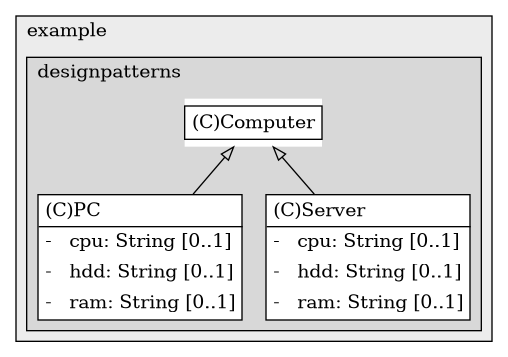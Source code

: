 @startuml

/' diagram meta data start
config=StructureConfiguration;
{
  "projectClassification": {
    "searchMode": "OpenProject", // OpenProject, AllProjects
    "includedProjects": "",
    "pathEndKeywords": "*.impl",
    "isClientPath": "",
    "isClientName": "",
    "isTestPath": "",
    "isTestName": "",
    "isMappingPath": "",
    "isMappingName": "",
    "isDataAccessPath": "",
    "isDataAccessName": "",
    "isDataStructurePath": "",
    "isDataStructureName": "",
    "isInterfaceStructuresPath": "",
    "isInterfaceStructuresName": "",
    "isEntryPointPath": "",
    "isEntryPointName": "",
    "treatFinalFieldsAsMandatory": false
  },
  "graphRestriction": {
    "classPackageExcludeFilter": "",
    "classPackageIncludeFilter": "",
    "classNameExcludeFilter": "",
    "classNameIncludeFilter": "",
    "methodNameExcludeFilter": "",
    "methodNameIncludeFilter": "",
    "removeByInheritance": "", // inheritance/annotation based filtering is done in a second step
    "removeByAnnotation": "",
    "removeByClassPackage": "", // cleanup the graph after inheritance/annotation based filtering is done
    "removeByClassName": "",
    "cutMappings": false,
    "cutEnum": true,
    "cutTests": true,
    "cutClient": true,
    "cutDataAccess": false,
    "cutInterfaceStructures": false,
    "cutDataStructures": false,
    "cutGetterAndSetter": true,
    "cutConstructors": true
  },
  "graphTraversal": {
    "forwardDepth": 6,
    "backwardDepth": 6,
    "classPackageExcludeFilter": "",
    "classPackageIncludeFilter": "",
    "classNameExcludeFilter": "",
    "classNameIncludeFilter": "",
    "methodNameExcludeFilter": "",
    "methodNameIncludeFilter": "",
    "hideMappings": false,
    "hideDataStructures": false,
    "hidePrivateMethods": true,
    "hideInterfaceCalls": true, // indirection: implementation -> interface (is hidden) -> implementation
    "onlyShowApplicationEntryPoints": false, // root node is included
    "useMethodCallsForStructureDiagram": "ForwardOnly" // ForwardOnly, BothDirections, No
  },
  "details": {
    "aggregation": "GroupByClass", // ByClass, GroupByClass, None
    "showClassGenericTypes": true,
    "showMethods": true,
    "showMethodParameterNames": true,
    "showMethodParameterTypes": true,
    "showMethodReturnType": true,
    "showPackageLevels": 2,
    "showDetailedClassStructure": true
  },
  "rootClass": "org.example.designpatterns.creational.factorymethod.Computer",
  "extensionCallbackMethod": "" // qualified.class.name#methodName - signature: public static String method(String)
}
diagram meta data end '/



digraph g {
    rankdir="TB"
    splines=polyline
    

'nodes 
subgraph cluster_1322970774 { 
   	label=example
	labeljust=l
	fillcolor="#ececec"
	style=filled
   
   subgraph cluster_1611567195 { 
   	label=designpatterns
	labeljust=l
	fillcolor="#d8d8d8"
	style=filled
   
   Computer822982170[
	label=<<TABLE BORDER="1" CELLBORDER="0" CELLPADDING="4" CELLSPACING="0">
<TR><TD ALIGN="LEFT" >(C)Computer</TD></TR>
</TABLE>>
	style=filled
	margin=0
	shape=plaintext
	fillcolor="#FFFFFF"
];

PC822982170[
	label=<<TABLE BORDER="1" CELLBORDER="0" CELLPADDING="4" CELLSPACING="0">
<TR><TD ALIGN="LEFT" >(C)PC</TD></TR>
<HR/>
<TR><TD ALIGN="LEFT" >-   cpu: String [0..1]</TD></TR>
<TR><TD ALIGN="LEFT" >-   hdd: String [0..1]</TD></TR>
<TR><TD ALIGN="LEFT" >-   ram: String [0..1]</TD></TR>
</TABLE>>
	style=filled
	margin=0
	shape=plaintext
	fillcolor="#FFFFFF"
];

Server822982170[
	label=<<TABLE BORDER="1" CELLBORDER="0" CELLPADDING="4" CELLSPACING="0">
<TR><TD ALIGN="LEFT" >(C)Server</TD></TR>
<HR/>
<TR><TD ALIGN="LEFT" >-   cpu: String [0..1]</TD></TR>
<TR><TD ALIGN="LEFT" >-   hdd: String [0..1]</TD></TR>
<TR><TD ALIGN="LEFT" >-   ram: String [0..1]</TD></TR>
</TABLE>>
	style=filled
	margin=0
	shape=plaintext
	fillcolor="#FFFFFF"
];
} 
} 

'edges    
Computer822982170 -> PC822982170[arrowhead=none, arrowtail=empty, dir=both];
Computer822982170 -> Server822982170[arrowhead=none, arrowtail=empty, dir=both];
    
}
@enduml